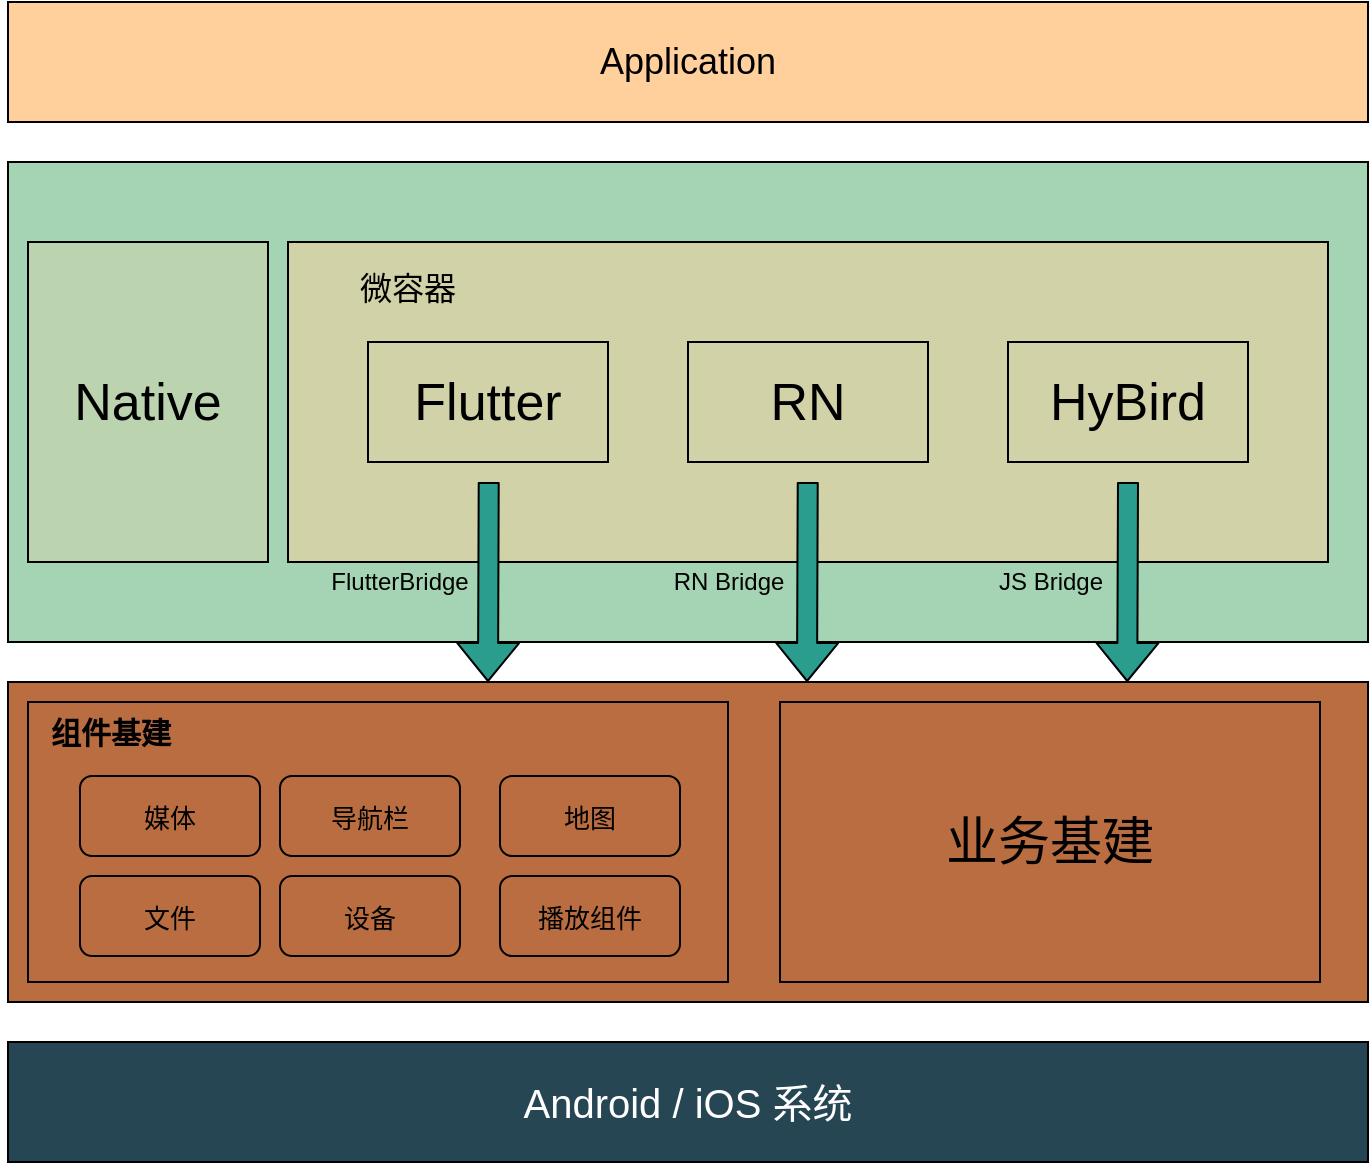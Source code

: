 <mxfile version="14.5.3" type="github">
  <diagram id="tZf_x34X-iGSUFBrwXGc" name="第 1 页">
    <mxGraphModel dx="1426" dy="711" grid="1" gridSize="10" guides="1" tooltips="1" connect="1" arrows="1" fold="1" page="1" pageScale="1" pageWidth="850" pageHeight="1400" math="0" shadow="0">
      <root>
        <mxCell id="0" />
        <mxCell id="1" parent="0" />
        <mxCell id="1UyaDw5JYqRnQlAeVfmQ-1" value="&lt;font style=&quot;font-size: 18px&quot;&gt;Application&lt;/font&gt;" style="rounded=0;whiteSpace=wrap;html=1;fillColor=#FFCF9C;" vertex="1" parent="1">
          <mxGeometry x="120" y="200" width="680" height="60" as="geometry" />
        </mxCell>
        <mxCell id="1UyaDw5JYqRnQlAeVfmQ-21" value="" style="rounded=0;whiteSpace=wrap;html=1;fillColor=#B96D40;" vertex="1" parent="1">
          <mxGeometry x="120" y="540" width="680" height="160" as="geometry" />
        </mxCell>
        <mxCell id="1UyaDw5JYqRnQlAeVfmQ-22" value="&lt;font style=&quot;font-size: 20px&quot; color=&quot;#ffffff&quot;&gt;Android / iOS 系统&lt;/font&gt;" style="rounded=0;whiteSpace=wrap;html=1;fillColor=#264653;" vertex="1" parent="1">
          <mxGeometry x="120" y="720" width="680" height="60" as="geometry" />
        </mxCell>
        <mxCell id="1UyaDw5JYqRnQlAeVfmQ-23" value="" style="rounded=0;whiteSpace=wrap;html=1;fillColor=none;fontSize=26;" vertex="1" parent="1">
          <mxGeometry x="130" y="550" width="350" height="140" as="geometry" />
        </mxCell>
        <mxCell id="1UyaDw5JYqRnQlAeVfmQ-24" value="业务基建" style="rounded=0;whiteSpace=wrap;html=1;fillColor=none;fontSize=26;" vertex="1" parent="1">
          <mxGeometry x="506" y="550" width="270" height="140" as="geometry" />
        </mxCell>
        <mxCell id="1UyaDw5JYqRnQlAeVfmQ-25" value="" style="rounded=0;whiteSpace=wrap;html=1;fontSize=26;fillColor=#A4D4B4;" vertex="1" parent="1">
          <mxGeometry x="120" y="280" width="680" height="240" as="geometry" />
        </mxCell>
        <mxCell id="1UyaDw5JYqRnQlAeVfmQ-34" value="" style="group" vertex="1" connectable="0" parent="1">
          <mxGeometry x="260" y="320" width="520" height="160" as="geometry" />
        </mxCell>
        <mxCell id="1UyaDw5JYqRnQlAeVfmQ-31" value="" style="rounded=0;whiteSpace=wrap;html=1;strokeColor=#000000;fontSize=26;fillColor=#D2D2A8;" vertex="1" parent="1UyaDw5JYqRnQlAeVfmQ-34">
          <mxGeometry width="520" height="160" as="geometry" />
        </mxCell>
        <mxCell id="1UyaDw5JYqRnQlAeVfmQ-26" value="HyBird" style="rounded=0;whiteSpace=wrap;html=1;fillColor=none;fontSize=26;" vertex="1" parent="1UyaDw5JYqRnQlAeVfmQ-34">
          <mxGeometry x="360" y="50" width="120" height="60" as="geometry" />
        </mxCell>
        <mxCell id="1UyaDw5JYqRnQlAeVfmQ-27" value="RN" style="rounded=0;whiteSpace=wrap;html=1;fillColor=none;fontSize=26;" vertex="1" parent="1UyaDw5JYqRnQlAeVfmQ-34">
          <mxGeometry x="200" y="50" width="120" height="60" as="geometry" />
        </mxCell>
        <mxCell id="1UyaDw5JYqRnQlAeVfmQ-28" value="Flutter" style="rounded=0;whiteSpace=wrap;html=1;fillColor=none;fontSize=26;" vertex="1" parent="1UyaDw5JYqRnQlAeVfmQ-34">
          <mxGeometry x="40" y="50" width="120" height="60" as="geometry" />
        </mxCell>
        <mxCell id="1UyaDw5JYqRnQlAeVfmQ-33" value="&lt;font style=&quot;font-size: 16px&quot;&gt;微容器&lt;/font&gt;" style="text;html=1;strokeColor=none;fillColor=none;align=center;verticalAlign=middle;whiteSpace=wrap;rounded=0;fontSize=26;" vertex="1" parent="1UyaDw5JYqRnQlAeVfmQ-34">
          <mxGeometry x="10" y="10" width="100" height="20" as="geometry" />
        </mxCell>
        <mxCell id="1UyaDw5JYqRnQlAeVfmQ-44" value="" style="shape=flexArrow;endArrow=classic;html=1;fontSize=26;fontColor=#000000;entryX=0.823;entryY=0;entryDx=0;entryDy=0;entryPerimeter=0;fillColor=#2A9D8F;" edge="1" parent="1UyaDw5JYqRnQlAeVfmQ-34" target="1UyaDw5JYqRnQlAeVfmQ-21">
          <mxGeometry width="50" height="50" relative="1" as="geometry">
            <mxPoint x="420" y="120" as="sourcePoint" />
            <mxPoint x="419.5" y="190" as="targetPoint" />
          </mxGeometry>
        </mxCell>
        <mxCell id="1UyaDw5JYqRnQlAeVfmQ-45" value="" style="shape=flexArrow;endArrow=classic;html=1;fontSize=26;fontColor=#000000;entryX=0.823;entryY=0;entryDx=0;entryDy=0;entryPerimeter=0;fillColor=#2A9D8F;" edge="1" parent="1UyaDw5JYqRnQlAeVfmQ-34">
          <mxGeometry width="50" height="50" relative="1" as="geometry">
            <mxPoint x="259.86" y="120" as="sourcePoint" />
            <mxPoint x="259.5" y="220" as="targetPoint" />
          </mxGeometry>
        </mxCell>
        <mxCell id="1UyaDw5JYqRnQlAeVfmQ-35" value="Native" style="rounded=0;whiteSpace=wrap;html=1;strokeColor=#000000;fontSize=26;fillColor=#BBD3AE;" vertex="1" parent="1">
          <mxGeometry x="130" y="320" width="120" height="160" as="geometry" />
        </mxCell>
        <mxCell id="1UyaDw5JYqRnQlAeVfmQ-36" value="&lt;p class=&quot;p1&quot; style=&quot;margin: 0px ; font-stretch: normal ; font-size: 13px ; line-height: normal&quot;&gt;媒体&lt;/p&gt;" style="rounded=1;whiteSpace=wrap;html=1;fillColor=#B96D40;fontSize=26;" vertex="1" parent="1">
          <mxGeometry x="156" y="587" width="90" height="40" as="geometry" />
        </mxCell>
        <mxCell id="1UyaDw5JYqRnQlAeVfmQ-37" value="&lt;p class=&quot;p1&quot; style=&quot;margin: 0px ; font-stretch: normal ; font-size: 13px ; line-height: normal&quot;&gt;导航栏&lt;/p&gt;" style="rounded=1;whiteSpace=wrap;html=1;strokeColor=#000000;fillColor=#B96D40;fontSize=26;" vertex="1" parent="1">
          <mxGeometry x="256" y="587" width="90" height="40" as="geometry" />
        </mxCell>
        <mxCell id="1UyaDw5JYqRnQlAeVfmQ-38" value="&lt;p class=&quot;p1&quot; style=&quot;margin: 0px ; font-stretch: normal ; font-size: 13px ; line-height: normal&quot;&gt;地图&lt;/p&gt;" style="rounded=1;whiteSpace=wrap;html=1;strokeColor=#000000;fillColor=#B96D40;fontSize=26;" vertex="1" parent="1">
          <mxGeometry x="366" y="587" width="90" height="40" as="geometry" />
        </mxCell>
        <mxCell id="1UyaDw5JYqRnQlAeVfmQ-39" value="&lt;p class=&quot;p1&quot; style=&quot;margin: 0px ; font-stretch: normal ; font-size: 13px ; line-height: normal&quot;&gt;文件&lt;/p&gt;" style="rounded=1;whiteSpace=wrap;html=1;strokeColor=#000000;fillColor=#B96D40;fontSize=26;" vertex="1" parent="1">
          <mxGeometry x="156" y="637" width="90" height="40" as="geometry" />
        </mxCell>
        <mxCell id="1UyaDw5JYqRnQlAeVfmQ-40" value="&lt;p class=&quot;p1&quot; style=&quot;margin: 0px ; font-stretch: normal ; font-size: 13px ; line-height: normal&quot;&gt;设备&lt;/p&gt;" style="rounded=1;whiteSpace=wrap;html=1;strokeColor=#000000;fillColor=#B96D40;fontSize=26;" vertex="1" parent="1">
          <mxGeometry x="256" y="637" width="90" height="40" as="geometry" />
        </mxCell>
        <mxCell id="1UyaDw5JYqRnQlAeVfmQ-41" value="&lt;p class=&quot;p1&quot; style=&quot;margin: 0px ; font-stretch: normal ; font-size: 13px ; line-height: normal&quot;&gt;播放组件&lt;/p&gt;" style="rounded=1;whiteSpace=wrap;html=1;strokeColor=#000000;fillColor=#B96D40;fontSize=26;" vertex="1" parent="1">
          <mxGeometry x="366" y="637" width="90" height="40" as="geometry" />
        </mxCell>
        <mxCell id="1UyaDw5JYqRnQlAeVfmQ-43" value="&lt;font style=&quot;font-size: 15px&quot;&gt;组件基建&lt;/font&gt;" style="text;strokeColor=none;fillColor=none;html=1;fontSize=24;fontStyle=1;verticalAlign=middle;align=center;rounded=0;" vertex="1" parent="1">
          <mxGeometry x="116" y="543" width="110" height="40" as="geometry" />
        </mxCell>
        <mxCell id="1UyaDw5JYqRnQlAeVfmQ-46" value="" style="shape=flexArrow;endArrow=classic;html=1;fontSize=26;fontColor=#000000;entryX=0.823;entryY=0;entryDx=0;entryDy=0;entryPerimeter=0;fillColor=#2A9D8F;" edge="1" parent="1">
          <mxGeometry width="50" height="50" relative="1" as="geometry">
            <mxPoint x="360.36" y="440" as="sourcePoint" />
            <mxPoint x="360.0" y="540" as="targetPoint" />
          </mxGeometry>
        </mxCell>
        <mxCell id="1UyaDw5JYqRnQlAeVfmQ-50" value="FlutterBridge" style="text;html=1;strokeColor=none;fillColor=none;align=center;verticalAlign=middle;whiteSpace=wrap;rounded=0;fontSize=12;fontColor=#000000;" vertex="1" parent="1">
          <mxGeometry x="296" y="480" width="40" height="20" as="geometry" />
        </mxCell>
        <mxCell id="1UyaDw5JYqRnQlAeVfmQ-51" value="RN Bridge" style="text;html=1;align=center;verticalAlign=middle;resizable=0;points=[];autosize=1;fontSize=12;fontColor=#000000;" vertex="1" parent="1">
          <mxGeometry x="445" y="480" width="70" height="20" as="geometry" />
        </mxCell>
        <mxCell id="1UyaDw5JYqRnQlAeVfmQ-52" value="JS Bridge" style="text;html=1;align=center;verticalAlign=middle;resizable=0;points=[];autosize=1;fontSize=12;fontColor=#000000;" vertex="1" parent="1">
          <mxGeometry x="606" y="480" width="70" height="20" as="geometry" />
        </mxCell>
      </root>
    </mxGraphModel>
  </diagram>
</mxfile>

